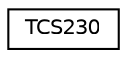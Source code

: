 digraph "Graphical Class Hierarchy"
{
  edge [fontname="Helvetica",fontsize="10",labelfontname="Helvetica",labelfontsize="10"];
  node [fontname="Helvetica",fontsize="10",shape=record];
  rankdir="LR";
  Node1 [label="TCS230",height=0.2,width=0.4,color="black", fillcolor="white", style="filled",URL="$dc/d06/classTCS230.html"];
}
